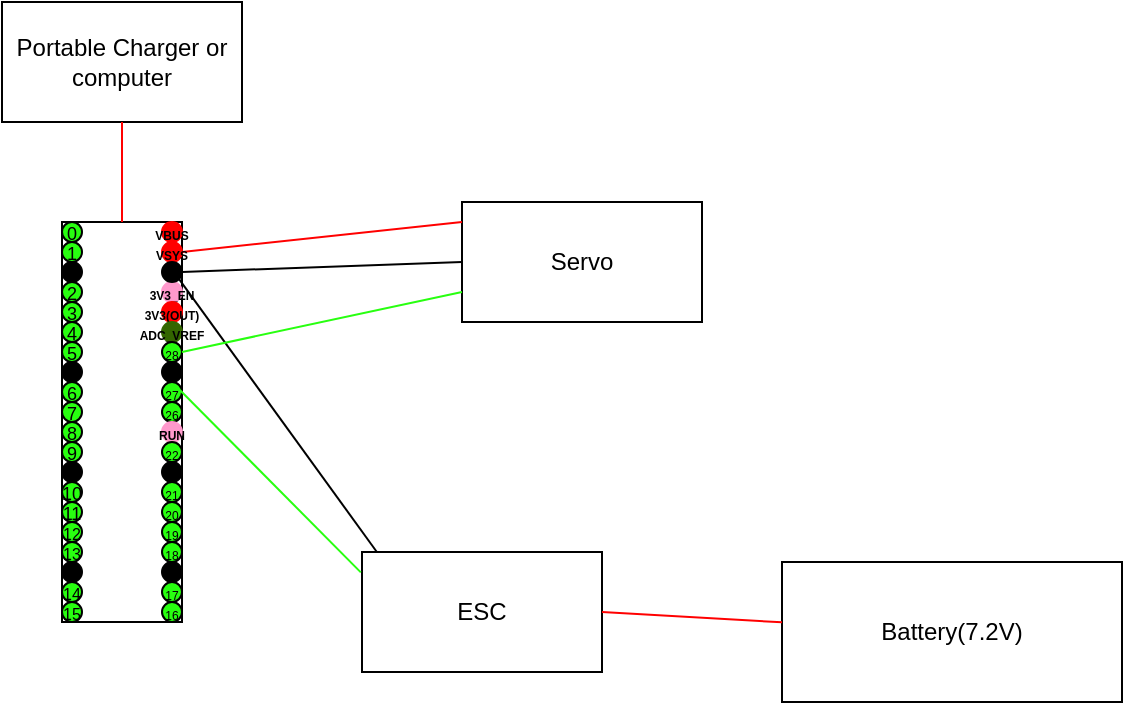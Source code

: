 <mxfile version="27.0.9">
  <diagram name="Page-1" id="0XVHiXSW4DgZh2SgazrS">
    <mxGraphModel dx="1601" dy="778" grid="1" gridSize="10" guides="1" tooltips="1" connect="1" arrows="1" fold="1" page="1" pageScale="1" pageWidth="850" pageHeight="1100" math="0" shadow="0">
      <root>
        <mxCell id="0" />
        <mxCell id="1" parent="0" />
        <mxCell id="okAP-ssUIfYmEC2TWLkl-122" value="ESC" style="rounded=0;whiteSpace=wrap;html=1;" parent="1" vertex="1">
          <mxGeometry x="410" y="375" width="120" height="60" as="geometry" />
        </mxCell>
        <mxCell id="okAP-ssUIfYmEC2TWLkl-123" value="Servo" style="rounded=0;whiteSpace=wrap;html=1;" parent="1" vertex="1">
          <mxGeometry x="460" y="200" width="120" height="60" as="geometry" />
        </mxCell>
        <mxCell id="tiAQXEZwTT6LxylF__0E-4" value="" style="endArrow=none;html=1;rounded=0;exitX=1;exitY=0.5;exitDx=0;exitDy=0;entryX=0;entryY=0.167;entryDx=0;entryDy=0;entryPerimeter=0;strokeColor=#FF0000;" edge="1" parent="1" source="okAP-ssUIfYmEC2TWLkl-15" target="okAP-ssUIfYmEC2TWLkl-123">
          <mxGeometry width="50" height="50" relative="1" as="geometry">
            <mxPoint x="270" y="380" as="sourcePoint" />
            <mxPoint x="320" y="330" as="targetPoint" />
          </mxGeometry>
        </mxCell>
        <mxCell id="okAP-ssUIfYmEC2TWLkl-2" value="" style="rounded=0;whiteSpace=wrap;html=1;rotation=90;" parent="1" vertex="1">
          <mxGeometry x="190" y="280" width="200" height="60" as="geometry" />
        </mxCell>
        <mxCell id="okAP-ssUIfYmEC2TWLkl-13" value="&lt;font style=&quot;font-size: 6px;&quot;&gt;&lt;b&gt;VBUS&lt;/b&gt;&lt;/font&gt;" style="ellipse;whiteSpace=wrap;html=1;aspect=fixed;fillColor=#FF0000;strokeColor=#FF0000;" parent="1" vertex="1">
          <mxGeometry x="310" y="210" width="10" height="10" as="geometry" />
        </mxCell>
        <mxCell id="okAP-ssUIfYmEC2TWLkl-15" value="&lt;font style=&quot;font-size: 6px;&quot;&gt;&lt;b&gt;VSYS&lt;/b&gt;&lt;/font&gt;" style="ellipse;whiteSpace=wrap;html=1;aspect=fixed;fillColor=#FF0000;strokeColor=#FF0000;" parent="1" vertex="1">
          <mxGeometry x="310" y="220" width="10" height="10" as="geometry" />
        </mxCell>
        <mxCell id="okAP-ssUIfYmEC2TWLkl-16" value="&lt;font style=&quot;font-size: 6px;&quot;&gt;&lt;b&gt;3V3_EN&lt;/b&gt;&lt;/font&gt;" style="ellipse;whiteSpace=wrap;html=1;aspect=fixed;fillColor=#FF99CC;strokeColor=#FF99CC;" parent="1" vertex="1">
          <mxGeometry x="310" y="240" width="10" height="10" as="geometry" />
        </mxCell>
        <mxCell id="okAP-ssUIfYmEC2TWLkl-17" value="&lt;font style=&quot;font-size: 6px;&quot;&gt;&lt;b&gt;3V3(OUT)&lt;/b&gt;&lt;/font&gt;" style="ellipse;whiteSpace=wrap;html=1;aspect=fixed;fillColor=#FF0000;strokeColor=#FF0000;" parent="1" vertex="1">
          <mxGeometry x="310" y="250" width="10" height="10" as="geometry" />
        </mxCell>
        <mxCell id="okAP-ssUIfYmEC2TWLkl-18" value="&lt;font style=&quot;font-size: 6px;&quot;&gt;&lt;b&gt;ADC_VREF&lt;/b&gt;&lt;/font&gt;" style="ellipse;whiteSpace=wrap;html=1;aspect=fixed;fillColor=#336600;strokeColor=#336600;" parent="1" vertex="1">
          <mxGeometry x="310" y="260" width="10" height="10" as="geometry" />
        </mxCell>
        <mxCell id="okAP-ssUIfYmEC2TWLkl-19" value="&lt;font style=&quot;font-size: 6px;&quot;&gt;28&lt;/font&gt;" style="ellipse;whiteSpace=wrap;html=1;aspect=fixed;fillColor=#28FF10;" parent="1" vertex="1">
          <mxGeometry x="310" y="270" width="10" height="10" as="geometry" />
        </mxCell>
        <mxCell id="okAP-ssUIfYmEC2TWLkl-20" value="&lt;font style=&quot;font-size: 6px;&quot;&gt;27&lt;/font&gt;" style="ellipse;whiteSpace=wrap;html=1;aspect=fixed;fillColor=#28FF10;" parent="1" vertex="1">
          <mxGeometry x="310" y="290" width="10" height="10" as="geometry" />
        </mxCell>
        <mxCell id="okAP-ssUIfYmEC2TWLkl-21" value="&lt;font style=&quot;font-size: 6px;&quot;&gt;26&lt;/font&gt;" style="ellipse;whiteSpace=wrap;html=1;aspect=fixed;fillColor=#28FF10;" parent="1" vertex="1">
          <mxGeometry x="310" y="300" width="10" height="10" as="geometry" />
        </mxCell>
        <mxCell id="okAP-ssUIfYmEC2TWLkl-22" value="&lt;font style=&quot;font-size: 6px;&quot;&gt;&lt;b&gt;RUN&lt;/b&gt;&lt;/font&gt;" style="ellipse;whiteSpace=wrap;html=1;aspect=fixed;fillColor=#FF99CC;strokeColor=#FF99CC;" parent="1" vertex="1">
          <mxGeometry x="310" y="310" width="10" height="10" as="geometry" />
        </mxCell>
        <mxCell id="okAP-ssUIfYmEC2TWLkl-23" value="&lt;font style=&quot;font-size: 6px;&quot;&gt;22&lt;/font&gt;" style="ellipse;whiteSpace=wrap;html=1;aspect=fixed;fillColor=#28FF10;" parent="1" vertex="1">
          <mxGeometry x="310" y="320" width="10" height="10" as="geometry" />
        </mxCell>
        <mxCell id="okAP-ssUIfYmEC2TWLkl-24" value="" style="ellipse;whiteSpace=wrap;html=1;aspect=fixed;fillColor=#000000;" parent="1" vertex="1">
          <mxGeometry x="310" y="330" width="10" height="10" as="geometry" />
        </mxCell>
        <mxCell id="okAP-ssUIfYmEC2TWLkl-25" value="&lt;font style=&quot;font-size: 6px;&quot;&gt;21&lt;/font&gt;" style="ellipse;whiteSpace=wrap;html=1;aspect=fixed;fillColor=#28FF10;" parent="1" vertex="1">
          <mxGeometry x="310" y="340" width="10" height="10" as="geometry" />
        </mxCell>
        <mxCell id="okAP-ssUIfYmEC2TWLkl-26" value="&lt;font style=&quot;font-size: 6px;&quot;&gt;20&lt;/font&gt;" style="ellipse;whiteSpace=wrap;html=1;aspect=fixed;fillColor=#28FF10;" parent="1" vertex="1">
          <mxGeometry x="310" y="350" width="10" height="10" as="geometry" />
        </mxCell>
        <mxCell id="okAP-ssUIfYmEC2TWLkl-27" value="&lt;font style=&quot;font-size: 6px;&quot;&gt;19&lt;/font&gt;" style="ellipse;whiteSpace=wrap;html=1;aspect=fixed;fillColor=#28FF10;" parent="1" vertex="1">
          <mxGeometry x="310" y="360" width="10" height="10" as="geometry" />
        </mxCell>
        <mxCell id="okAP-ssUIfYmEC2TWLkl-28" value="&lt;font style=&quot;font-size: 6px;&quot;&gt;18&lt;/font&gt;" style="ellipse;whiteSpace=wrap;html=1;aspect=fixed;fillColor=#28FF10;" parent="1" vertex="1">
          <mxGeometry x="310" y="370" width="10" height="10" as="geometry" />
        </mxCell>
        <mxCell id="okAP-ssUIfYmEC2TWLkl-29" value="" style="ellipse;whiteSpace=wrap;html=1;aspect=fixed;fillColor=#000000;" parent="1" vertex="1">
          <mxGeometry x="310" y="380" width="10" height="10" as="geometry" />
        </mxCell>
        <mxCell id="okAP-ssUIfYmEC2TWLkl-32" value="&lt;font style=&quot;font-size: 6px;&quot;&gt;17&lt;/font&gt;" style="ellipse;whiteSpace=wrap;html=1;aspect=fixed;fillColor=#28FF10;" parent="1" vertex="1">
          <mxGeometry x="310" y="390" width="10" height="10" as="geometry" />
        </mxCell>
        <mxCell id="okAP-ssUIfYmEC2TWLkl-33" value="&lt;font style=&quot;font-size: 6px;&quot;&gt;16&lt;/font&gt;" style="ellipse;whiteSpace=wrap;html=1;aspect=fixed;fillColor=#28FF10;" parent="1" vertex="1">
          <mxGeometry x="310" y="400" width="10" height="10" as="geometry" />
        </mxCell>
        <mxCell id="okAP-ssUIfYmEC2TWLkl-37" value="&lt;font style=&quot;font-size: 9px;&quot;&gt;0&lt;/font&gt;" style="ellipse;whiteSpace=wrap;html=1;aspect=fixed;fillColor=#28FF10;" parent="1" vertex="1">
          <mxGeometry x="260" y="210" width="10" height="10" as="geometry" />
        </mxCell>
        <mxCell id="okAP-ssUIfYmEC2TWLkl-38" value="&lt;font style=&quot;font-size: 9px;&quot;&gt;1&lt;/font&gt;" style="ellipse;whiteSpace=wrap;html=1;aspect=fixed;fillColor=#28FF10;" parent="1" vertex="1">
          <mxGeometry x="260" y="220" width="10" height="10" as="geometry" />
        </mxCell>
        <mxCell id="okAP-ssUIfYmEC2TWLkl-39" value="" style="ellipse;whiteSpace=wrap;html=1;aspect=fixed;fillColor=#000000;" parent="1" vertex="1">
          <mxGeometry x="260" y="230" width="10" height="10" as="geometry" />
        </mxCell>
        <mxCell id="okAP-ssUIfYmEC2TWLkl-40" value="&lt;font style=&quot;font-size: 9px;&quot;&gt;2&lt;/font&gt;" style="ellipse;whiteSpace=wrap;html=1;aspect=fixed;fillColor=#28FF10;" parent="1" vertex="1">
          <mxGeometry x="260" y="240" width="10" height="10" as="geometry" />
        </mxCell>
        <mxCell id="okAP-ssUIfYmEC2TWLkl-41" value="&lt;font style=&quot;font-size: 9px;&quot;&gt;4&lt;/font&gt;" style="ellipse;whiteSpace=wrap;html=1;aspect=fixed;fillColor=#28FF10;" parent="1" vertex="1">
          <mxGeometry x="260" y="260" width="10" height="10" as="geometry" />
        </mxCell>
        <mxCell id="okAP-ssUIfYmEC2TWLkl-42" value="&lt;font style=&quot;font-size: 9px;&quot;&gt;5&lt;/font&gt;" style="ellipse;whiteSpace=wrap;html=1;aspect=fixed;fillColor=#28FF10;" parent="1" vertex="1">
          <mxGeometry x="260" y="270" width="10" height="10" as="geometry" />
        </mxCell>
        <mxCell id="okAP-ssUIfYmEC2TWLkl-43" value="" style="ellipse;whiteSpace=wrap;html=1;aspect=fixed;fillColor=#000000;" parent="1" vertex="1">
          <mxGeometry x="260" y="280" width="10" height="10" as="geometry" />
        </mxCell>
        <mxCell id="okAP-ssUIfYmEC2TWLkl-44" value="&lt;font style=&quot;font-size: 9px;&quot;&gt;6&lt;/font&gt;" style="ellipse;whiteSpace=wrap;html=1;aspect=fixed;fillColor=#28FF10;" parent="1" vertex="1">
          <mxGeometry x="260" y="290" width="10" height="10" as="geometry" />
        </mxCell>
        <mxCell id="okAP-ssUIfYmEC2TWLkl-45" value="&lt;font style=&quot;font-size: 9px;&quot;&gt;7&lt;/font&gt;" style="ellipse;whiteSpace=wrap;html=1;aspect=fixed;fillColor=#28FF10;" parent="1" vertex="1">
          <mxGeometry x="260" y="300" width="10" height="10" as="geometry" />
        </mxCell>
        <mxCell id="okAP-ssUIfYmEC2TWLkl-46" value="&lt;font style=&quot;font-size: 9px;&quot;&gt;8&lt;/font&gt;" style="ellipse;whiteSpace=wrap;html=1;aspect=fixed;fillColor=#28FF10;" parent="1" vertex="1">
          <mxGeometry x="260" y="310" width="10" height="10" as="geometry" />
        </mxCell>
        <mxCell id="okAP-ssUIfYmEC2TWLkl-47" value="&lt;font style=&quot;font-size: 9px;&quot;&gt;9&lt;/font&gt;" style="ellipse;whiteSpace=wrap;html=1;aspect=fixed;fillColor=#28FF10;" parent="1" vertex="1">
          <mxGeometry x="260" y="320" width="10" height="10" as="geometry" />
        </mxCell>
        <mxCell id="okAP-ssUIfYmEC2TWLkl-48" value="" style="ellipse;whiteSpace=wrap;html=1;aspect=fixed;fillColor=#000000;" parent="1" vertex="1">
          <mxGeometry x="260" y="330" width="10" height="10" as="geometry" />
        </mxCell>
        <mxCell id="okAP-ssUIfYmEC2TWLkl-49" value="&lt;font style=&quot;font-size: 9px;&quot;&gt;10&lt;/font&gt;" style="ellipse;whiteSpace=wrap;html=1;aspect=fixed;fillColor=#28FF10;" parent="1" vertex="1">
          <mxGeometry x="260" y="340" width="10" height="10" as="geometry" />
        </mxCell>
        <mxCell id="okAP-ssUIfYmEC2TWLkl-50" value="&lt;font style=&quot;font-size: 9px;&quot;&gt;11&lt;/font&gt;" style="ellipse;whiteSpace=wrap;html=1;aspect=fixed;fillColor=#28FF10;" parent="1" vertex="1">
          <mxGeometry x="260" y="350" width="10" height="10" as="geometry" />
        </mxCell>
        <mxCell id="okAP-ssUIfYmEC2TWLkl-51" value="&lt;font style=&quot;font-size: 8px;&quot;&gt;12&lt;/font&gt;" style="ellipse;whiteSpace=wrap;html=1;aspect=fixed;fillColor=#28FF10;" parent="1" vertex="1">
          <mxGeometry x="260" y="360" width="10" height="10" as="geometry" />
        </mxCell>
        <mxCell id="okAP-ssUIfYmEC2TWLkl-52" value="&lt;font style=&quot;font-size: 8px;&quot;&gt;13&lt;/font&gt;" style="ellipse;whiteSpace=wrap;html=1;aspect=fixed;fillColor=#28FF10;" parent="1" vertex="1">
          <mxGeometry x="260" y="370" width="10" height="10" as="geometry" />
        </mxCell>
        <mxCell id="okAP-ssUIfYmEC2TWLkl-53" value="" style="ellipse;whiteSpace=wrap;html=1;aspect=fixed;fillColor=#000000;" parent="1" vertex="1">
          <mxGeometry x="260" y="380" width="10" height="10" as="geometry" />
        </mxCell>
        <mxCell id="okAP-ssUIfYmEC2TWLkl-54" value="&lt;font style=&quot;font-size: 8px;&quot;&gt;14&lt;/font&gt;" style="ellipse;whiteSpace=wrap;html=1;aspect=fixed;fillColor=#28FF10;" parent="1" vertex="1">
          <mxGeometry x="260" y="390" width="10" height="10" as="geometry" />
        </mxCell>
        <mxCell id="okAP-ssUIfYmEC2TWLkl-55" value="&lt;font style=&quot;font-size: 8px;&quot;&gt;15&lt;/font&gt;" style="ellipse;whiteSpace=wrap;html=1;aspect=fixed;fillColor=#28FF10;" parent="1" vertex="1">
          <mxGeometry x="260" y="400" width="10" height="10" as="geometry" />
        </mxCell>
        <mxCell id="okAP-ssUIfYmEC2TWLkl-56" value="&lt;font style=&quot;font-size: 9px;&quot;&gt;3&lt;/font&gt;" style="ellipse;whiteSpace=wrap;html=1;aspect=fixed;fillColor=#28FF10;" parent="1" vertex="1">
          <mxGeometry x="260" y="250" width="10" height="10" as="geometry" />
        </mxCell>
        <mxCell id="okAP-ssUIfYmEC2TWLkl-120" value="" style="ellipse;whiteSpace=wrap;html=1;aspect=fixed;fillColor=#000000;" parent="1" vertex="1">
          <mxGeometry x="310" y="230" width="10" height="10" as="geometry" />
        </mxCell>
        <mxCell id="okAP-ssUIfYmEC2TWLkl-121" value="" style="ellipse;whiteSpace=wrap;html=1;aspect=fixed;fillColor=#000000;" parent="1" vertex="1">
          <mxGeometry x="310" y="280" width="10" height="10" as="geometry" />
        </mxCell>
        <mxCell id="tiAQXEZwTT6LxylF__0E-5" value="" style="endArrow=none;html=1;rounded=0;exitX=1;exitY=0.5;exitDx=0;exitDy=0;entryX=0;entryY=0.5;entryDx=0;entryDy=0;" edge="1" parent="1" source="okAP-ssUIfYmEC2TWLkl-120" target="okAP-ssUIfYmEC2TWLkl-123">
          <mxGeometry width="50" height="50" relative="1" as="geometry">
            <mxPoint x="360" y="320" as="sourcePoint" />
            <mxPoint x="410" y="270" as="targetPoint" />
          </mxGeometry>
        </mxCell>
        <mxCell id="tiAQXEZwTT6LxylF__0E-6" value="" style="endArrow=none;html=1;rounded=0;exitX=1;exitY=1;exitDx=0;exitDy=0;entryX=0.062;entryY=0;entryDx=0;entryDy=0;entryPerimeter=0;" edge="1" parent="1" source="okAP-ssUIfYmEC2TWLkl-120" target="okAP-ssUIfYmEC2TWLkl-122">
          <mxGeometry width="50" height="50" relative="1" as="geometry">
            <mxPoint x="360" y="320" as="sourcePoint" />
            <mxPoint x="410" y="270" as="targetPoint" />
          </mxGeometry>
        </mxCell>
        <mxCell id="tiAQXEZwTT6LxylF__0E-7" value="" style="endArrow=none;html=1;rounded=0;exitX=1;exitY=0.5;exitDx=0;exitDy=0;entryX=0;entryY=0.75;entryDx=0;entryDy=0;strokeColor=#28FF10;" edge="1" parent="1" source="okAP-ssUIfYmEC2TWLkl-19" target="okAP-ssUIfYmEC2TWLkl-123">
          <mxGeometry width="50" height="50" relative="1" as="geometry">
            <mxPoint x="360" y="320" as="sourcePoint" />
            <mxPoint x="410" y="270" as="targetPoint" />
          </mxGeometry>
        </mxCell>
        <mxCell id="tiAQXEZwTT6LxylF__0E-8" value="" style="endArrow=none;html=1;rounded=0;exitX=0.42;exitY=0.018;exitDx=0;exitDy=0;entryX=-0.005;entryY=0.17;entryDx=0;entryDy=0;strokeColor=#28FF10;exitPerimeter=0;entryPerimeter=0;" edge="1" parent="1" source="okAP-ssUIfYmEC2TWLkl-2" target="okAP-ssUIfYmEC2TWLkl-122">
          <mxGeometry width="50" height="50" relative="1" as="geometry">
            <mxPoint x="330" y="285" as="sourcePoint" />
            <mxPoint x="470" y="255" as="targetPoint" />
          </mxGeometry>
        </mxCell>
        <mxCell id="tiAQXEZwTT6LxylF__0E-9" value="Battery(7.2V)" style="rounded=0;whiteSpace=wrap;html=1;" vertex="1" parent="1">
          <mxGeometry x="620" y="380" width="170" height="70" as="geometry" />
        </mxCell>
        <mxCell id="tiAQXEZwTT6LxylF__0E-10" value="" style="endArrow=none;html=1;rounded=0;exitX=1;exitY=0.5;exitDx=0;exitDy=0;strokeColor=#FF0000;" edge="1" parent="1" source="okAP-ssUIfYmEC2TWLkl-122" target="tiAQXEZwTT6LxylF__0E-9">
          <mxGeometry width="50" height="50" relative="1" as="geometry">
            <mxPoint x="330" y="235" as="sourcePoint" />
            <mxPoint x="470" y="220" as="targetPoint" />
          </mxGeometry>
        </mxCell>
        <mxCell id="tiAQXEZwTT6LxylF__0E-11" value="Portable Charger or computer" style="rounded=0;whiteSpace=wrap;html=1;" vertex="1" parent="1">
          <mxGeometry x="230" y="100" width="120" height="60" as="geometry" />
        </mxCell>
        <mxCell id="tiAQXEZwTT6LxylF__0E-12" value="" style="endArrow=none;html=1;rounded=0;exitX=0;exitY=0.5;exitDx=0;exitDy=0;entryX=0.5;entryY=1;entryDx=0;entryDy=0;strokeColor=#FF0000;" edge="1" parent="1" source="okAP-ssUIfYmEC2TWLkl-2" target="tiAQXEZwTT6LxylF__0E-11">
          <mxGeometry width="50" height="50" relative="1" as="geometry">
            <mxPoint x="330" y="235" as="sourcePoint" />
            <mxPoint x="470" y="220" as="targetPoint" />
          </mxGeometry>
        </mxCell>
      </root>
    </mxGraphModel>
  </diagram>
</mxfile>

